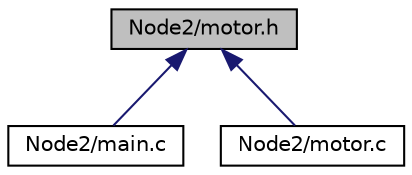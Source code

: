digraph "Node2/motor.h"
{
  edge [fontname="Helvetica",fontsize="10",labelfontname="Helvetica",labelfontsize="10"];
  node [fontname="Helvetica",fontsize="10",shape=record];
  Node1 [label="Node2/motor.h",height=0.2,width=0.4,color="black", fillcolor="grey75", style="filled", fontcolor="black"];
  Node1 -> Node2 [dir="back",color="midnightblue",fontsize="10",style="solid",fontname="Helvetica"];
  Node2 [label="Node2/main.c",height=0.2,width=0.4,color="black", fillcolor="white", style="filled",URL="$_node2_2main_8c.html"];
  Node1 -> Node3 [dir="back",color="midnightblue",fontsize="10",style="solid",fontname="Helvetica"];
  Node3 [label="Node2/motor.c",height=0.2,width=0.4,color="black", fillcolor="white", style="filled",URL="$motor_8c.html",tooltip="c-file for controlling the speed of the motor "];
}
